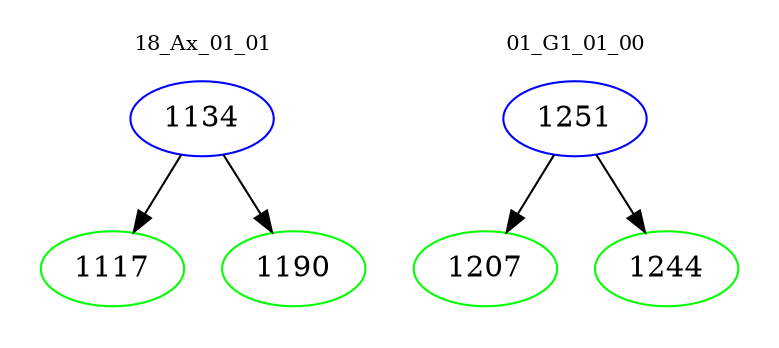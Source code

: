 digraph{
subgraph cluster_0 {
color = white
label = "18_Ax_01_01";
fontsize=10;
T0_1134 [label="1134", color="blue"]
T0_1134 -> T0_1117 [color="black"]
T0_1117 [label="1117", color="green"]
T0_1134 -> T0_1190 [color="black"]
T0_1190 [label="1190", color="green"]
}
subgraph cluster_1 {
color = white
label = "01_G1_01_00";
fontsize=10;
T1_1251 [label="1251", color="blue"]
T1_1251 -> T1_1207 [color="black"]
T1_1207 [label="1207", color="green"]
T1_1251 -> T1_1244 [color="black"]
T1_1244 [label="1244", color="green"]
}
}
